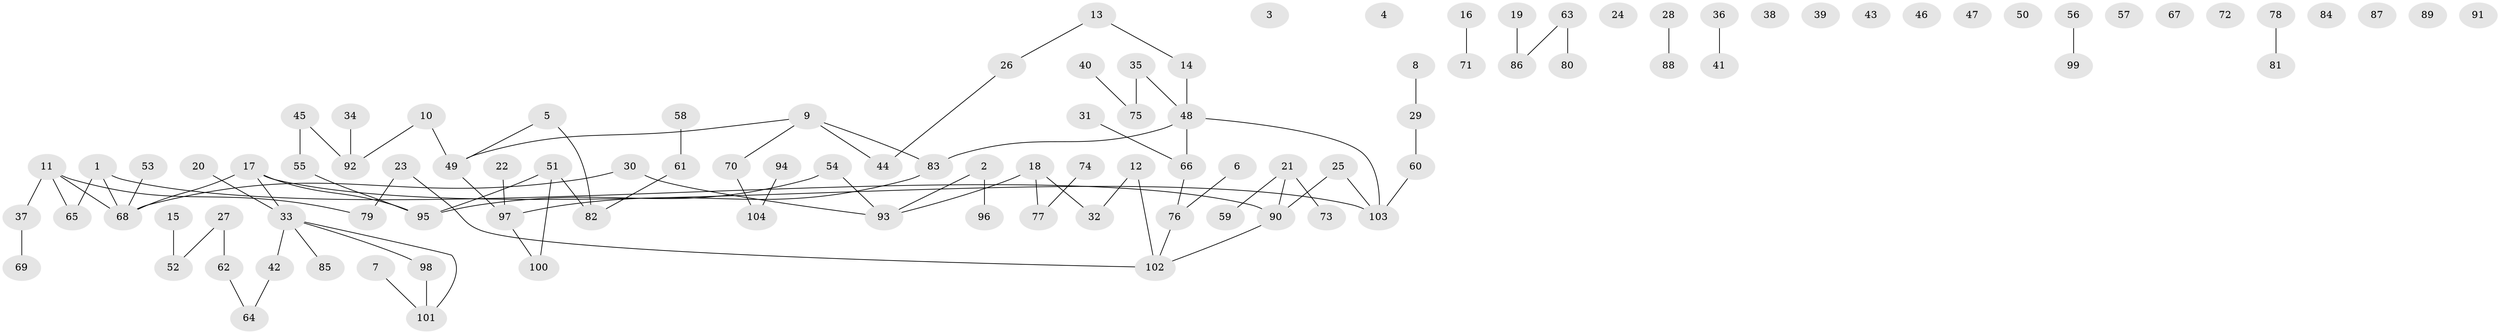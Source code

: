 // coarse degree distribution, {2: 0.23333333333333334, 5: 0.03333333333333333, 1: 0.3333333333333333, 3: 0.16666666666666666, 4: 0.2, 6: 0.03333333333333333}
// Generated by graph-tools (version 1.1) at 2025/35/03/04/25 23:35:56]
// undirected, 104 vertices, 93 edges
graph export_dot {
  node [color=gray90,style=filled];
  1;
  2;
  3;
  4;
  5;
  6;
  7;
  8;
  9;
  10;
  11;
  12;
  13;
  14;
  15;
  16;
  17;
  18;
  19;
  20;
  21;
  22;
  23;
  24;
  25;
  26;
  27;
  28;
  29;
  30;
  31;
  32;
  33;
  34;
  35;
  36;
  37;
  38;
  39;
  40;
  41;
  42;
  43;
  44;
  45;
  46;
  47;
  48;
  49;
  50;
  51;
  52;
  53;
  54;
  55;
  56;
  57;
  58;
  59;
  60;
  61;
  62;
  63;
  64;
  65;
  66;
  67;
  68;
  69;
  70;
  71;
  72;
  73;
  74;
  75;
  76;
  77;
  78;
  79;
  80;
  81;
  82;
  83;
  84;
  85;
  86;
  87;
  88;
  89;
  90;
  91;
  92;
  93;
  94;
  95;
  96;
  97;
  98;
  99;
  100;
  101;
  102;
  103;
  104;
  1 -- 65;
  1 -- 68;
  1 -- 90;
  2 -- 93;
  2 -- 96;
  5 -- 49;
  5 -- 82;
  6 -- 76;
  7 -- 101;
  8 -- 29;
  9 -- 44;
  9 -- 49;
  9 -- 70;
  9 -- 83;
  10 -- 49;
  10 -- 92;
  11 -- 37;
  11 -- 65;
  11 -- 68;
  11 -- 79;
  12 -- 32;
  12 -- 102;
  13 -- 14;
  13 -- 26;
  14 -- 48;
  15 -- 52;
  16 -- 71;
  17 -- 33;
  17 -- 68;
  17 -- 95;
  17 -- 103;
  18 -- 32;
  18 -- 77;
  18 -- 93;
  19 -- 86;
  20 -- 33;
  21 -- 59;
  21 -- 73;
  21 -- 90;
  22 -- 97;
  23 -- 79;
  23 -- 102;
  25 -- 90;
  25 -- 103;
  26 -- 44;
  27 -- 52;
  27 -- 62;
  28 -- 88;
  29 -- 60;
  30 -- 68;
  30 -- 93;
  31 -- 66;
  33 -- 42;
  33 -- 85;
  33 -- 98;
  33 -- 101;
  34 -- 92;
  35 -- 48;
  35 -- 75;
  36 -- 41;
  37 -- 69;
  40 -- 75;
  42 -- 64;
  45 -- 55;
  45 -- 92;
  48 -- 66;
  48 -- 83;
  48 -- 103;
  49 -- 97;
  51 -- 82;
  51 -- 95;
  51 -- 100;
  53 -- 68;
  54 -- 93;
  54 -- 95;
  55 -- 95;
  56 -- 99;
  58 -- 61;
  60 -- 103;
  61 -- 82;
  62 -- 64;
  63 -- 80;
  63 -- 86;
  66 -- 76;
  70 -- 104;
  74 -- 77;
  76 -- 102;
  78 -- 81;
  83 -- 97;
  90 -- 102;
  94 -- 104;
  97 -- 100;
  98 -- 101;
}
